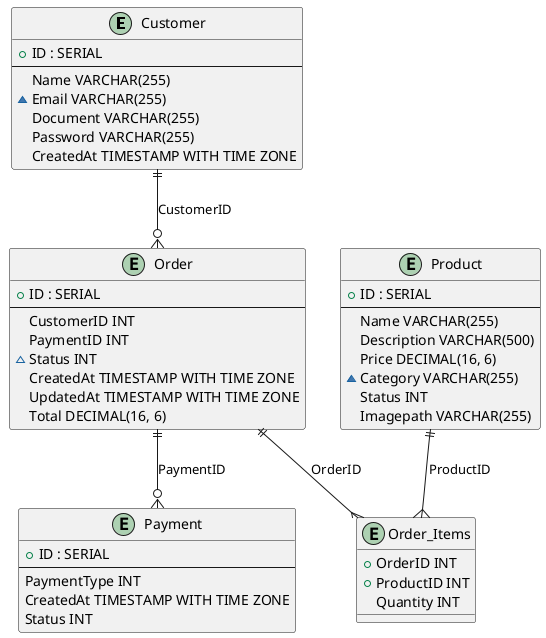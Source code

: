 @startuml

entity "Customer" {
  + ID : SERIAL
  --
  Name VARCHAR(255)
  ~ Email VARCHAR(255)
  Document VARCHAR(255)
  Password VARCHAR(255)
  CreatedAt TIMESTAMP WITH TIME ZONE
}

entity "Product" {
  + ID : SERIAL
  --
  Name VARCHAR(255)
  Description VARCHAR(500)
  Price DECIMAL(16, 6)
  ~ Category VARCHAR(255)
  Status INT
  Imagepath VARCHAR(255)
}

entity "Payment" {
  + ID : SERIAL
  --
  PaymentType INT
  CreatedAt TIMESTAMP WITH TIME ZONE
  Status INT
}

entity "Order" {
  + ID : SERIAL
  --
  CustomerID INT
  PaymentID INT
  ~ Status INT
  CreatedAt TIMESTAMP WITH TIME ZONE
  UpdatedAt TIMESTAMP WITH TIME ZONE
  Total DECIMAL(16, 6)
}

entity "Order_Items" {
  + OrderID INT
  + ProductID INT
  Quantity INT
}

Customer ||--o{ Order : CustomerID
Order ||--o{ Payment : PaymentID
Order ||--{ Order_Items : OrderID
Product ||--{ Order_Items : ProductID

@enduml
